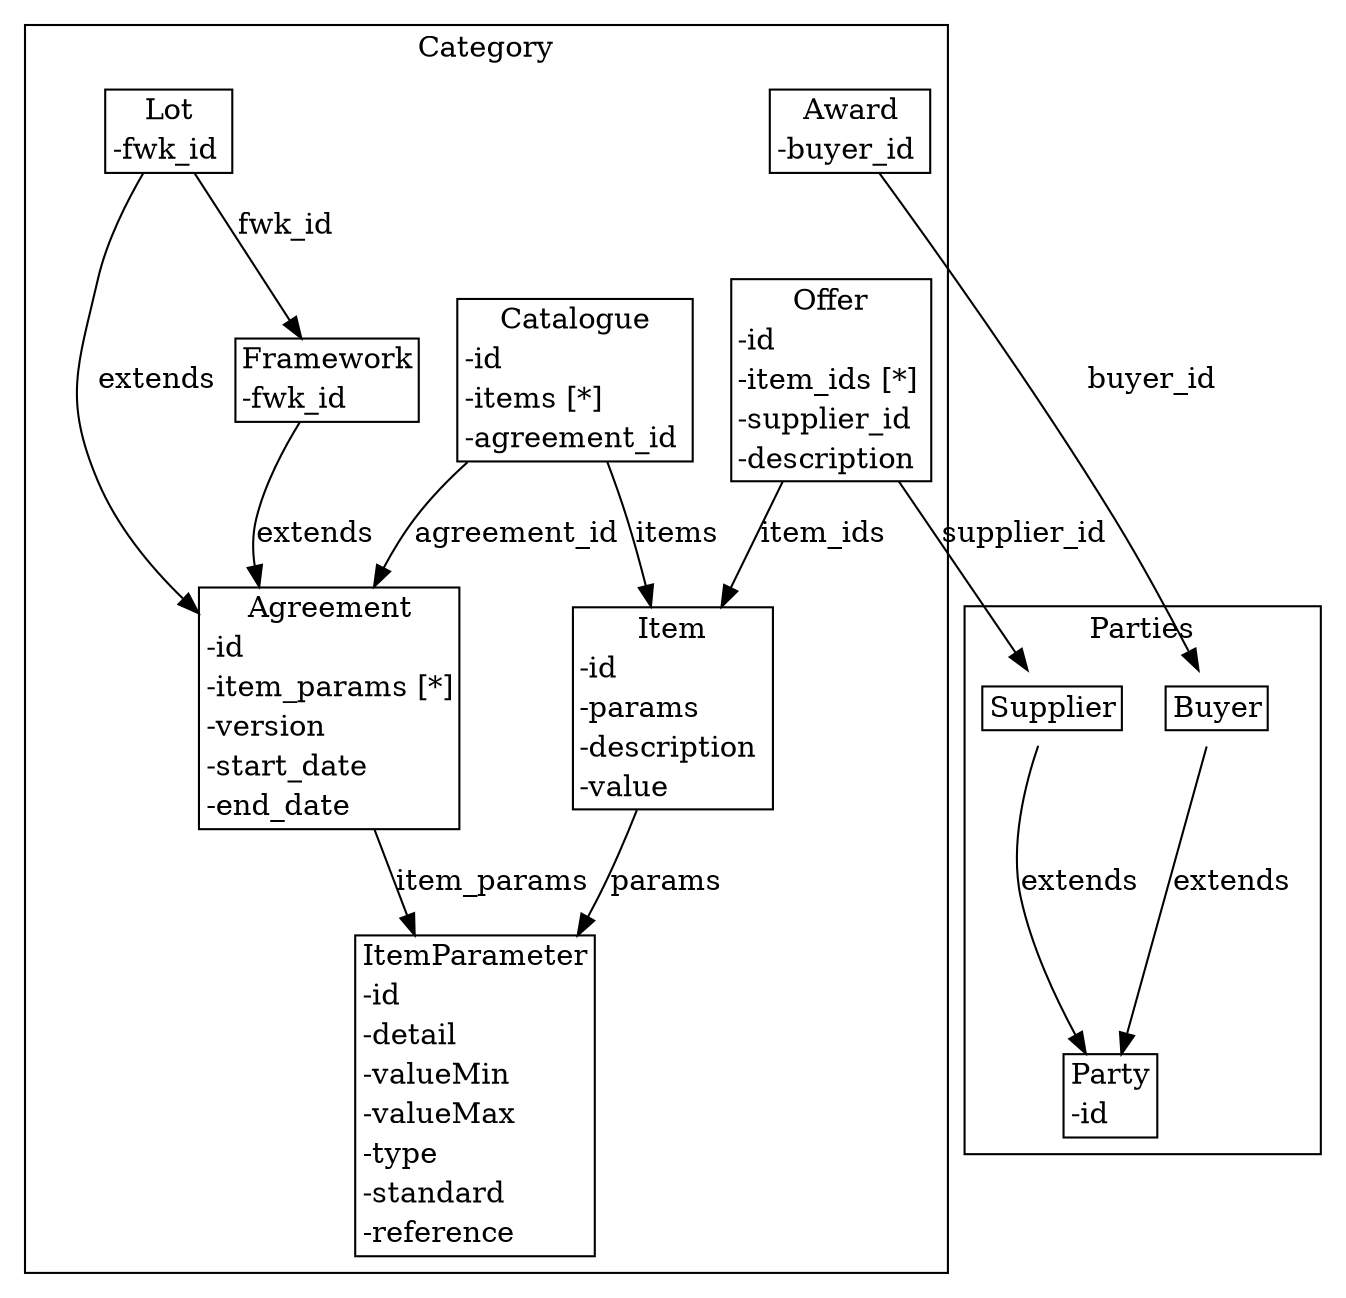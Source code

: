 strict digraph {
subgraph cluster_Category {
node [shape=plaintext margin=0];
label=Category;
"ItemParameter" [label=<<table BORDER="1" CELLBORDER="0" CELLSPACING="0"><TH><TD>ItemParameter</TD></TH><TR><TD ALIGN="LEFT">-id </TD></TR><TR><TD ALIGN="LEFT">-detail </TD></TR><TR><TD ALIGN="LEFT">-valueMin </TD></TR><TR><TD ALIGN="LEFT">-valueMax </TD></TR><TR><TD ALIGN="LEFT">-type </TD></TR><TR><TD ALIGN="LEFT">-standard </TD></TR><TR><TD ALIGN="LEFT">-reference </TD></TR></table>>];
"Agreement" [label=<<table BORDER="1" CELLBORDER="0" CELLSPACING="0"><TH><TD>Agreement</TD></TH><TR><TD ALIGN="LEFT">-id </TD></TR><TR><TD ALIGN="LEFT">-item_params [*]</TD></TR><TR><TD ALIGN="LEFT">-version </TD></TR><TR><TD ALIGN="LEFT">-start_date </TD></TR><TR><TD ALIGN="LEFT">-end_date </TD></TR></table>>];
"Framework" [label=<<table BORDER="1" CELLBORDER="0" CELLSPACING="0"><TH><TD>Framework</TD></TH><TR><TD ALIGN="LEFT">-fwk_id </TD></TR></table>>];
"Lot" [label=<<table BORDER="1" CELLBORDER="0" CELLSPACING="0"><TH><TD>Lot</TD></TH><TR><TD ALIGN="LEFT">-fwk_id </TD></TR></table>>];
"Item" [label=<<table BORDER="1" CELLBORDER="0" CELLSPACING="0"><TH><TD>Item</TD></TH><TR><TD ALIGN="LEFT">-id </TD></TR><TR><TD ALIGN="LEFT">-params </TD></TR><TR><TD ALIGN="LEFT">-description </TD></TR><TR><TD ALIGN="LEFT">-value </TD></TR></table>>];
"Catalogue" [label=<<table BORDER="1" CELLBORDER="0" CELLSPACING="0"><TH><TD>Catalogue</TD></TH><TR><TD ALIGN="LEFT">-id </TD></TR><TR><TD ALIGN="LEFT">-items [*]</TD></TR><TR><TD ALIGN="LEFT">-agreement_id </TD></TR></table>>];
"Offer" [label=<<table BORDER="1" CELLBORDER="0" CELLSPACING="0"><TH><TD>Offer</TD></TH><TR><TD ALIGN="LEFT">-id </TD></TR><TR><TD ALIGN="LEFT">-item_ids [*]</TD></TR><TR><TD ALIGN="LEFT">-supplier_id </TD></TR><TR><TD ALIGN="LEFT">-description </TD></TR></table>>];
"Award" [label=<<table BORDER="1" CELLBORDER="0" CELLSPACING="0"><TH><TD>Award</TD></TH><TR><TD ALIGN="LEFT">-buyer_id </TD></TR></table>>];
}
subgraph cluster_Parties {
node [shape=plaintext margin=0];
label=Parties;
"Party" [label=<<table BORDER="1" CELLBORDER="0" CELLSPACING="0"><TH><TD>Party</TD></TH><TR><TD ALIGN="LEFT">-id </TD></TR></table>>];
"Supplier" [label=<<table BORDER="1" CELLBORDER="0" CELLSPACING="0"><TH><TD>Supplier</TD></TH></table>>];
"Buyer" [label=<<table BORDER="1" CELLBORDER="0" CELLSPACING="0"><TH><TD>Buyer</TD></TH></table>>];
}
"Agreement" -> "ItemParameter" [label=item_params];
"Framework" -> "Agreement" [label=extends];
"Lot" -> "Framework" [label=fwk_id];
"Lot" -> "Agreement" [label=extends];
"Item" -> "ItemParameter" [label=params];
"Catalogue" -> "Item" [label=items];
"Catalogue" -> "Agreement" [label=agreement_id];
"Offer" -> "Item" [label=item_ids];
"Offer" -> "Supplier" [label=supplier_id];
"Award" -> "Buyer" [label=buyer_id];
"Supplier" -> "Party" [label=extends];
"Buyer" -> "Party" [label=extends];
}

